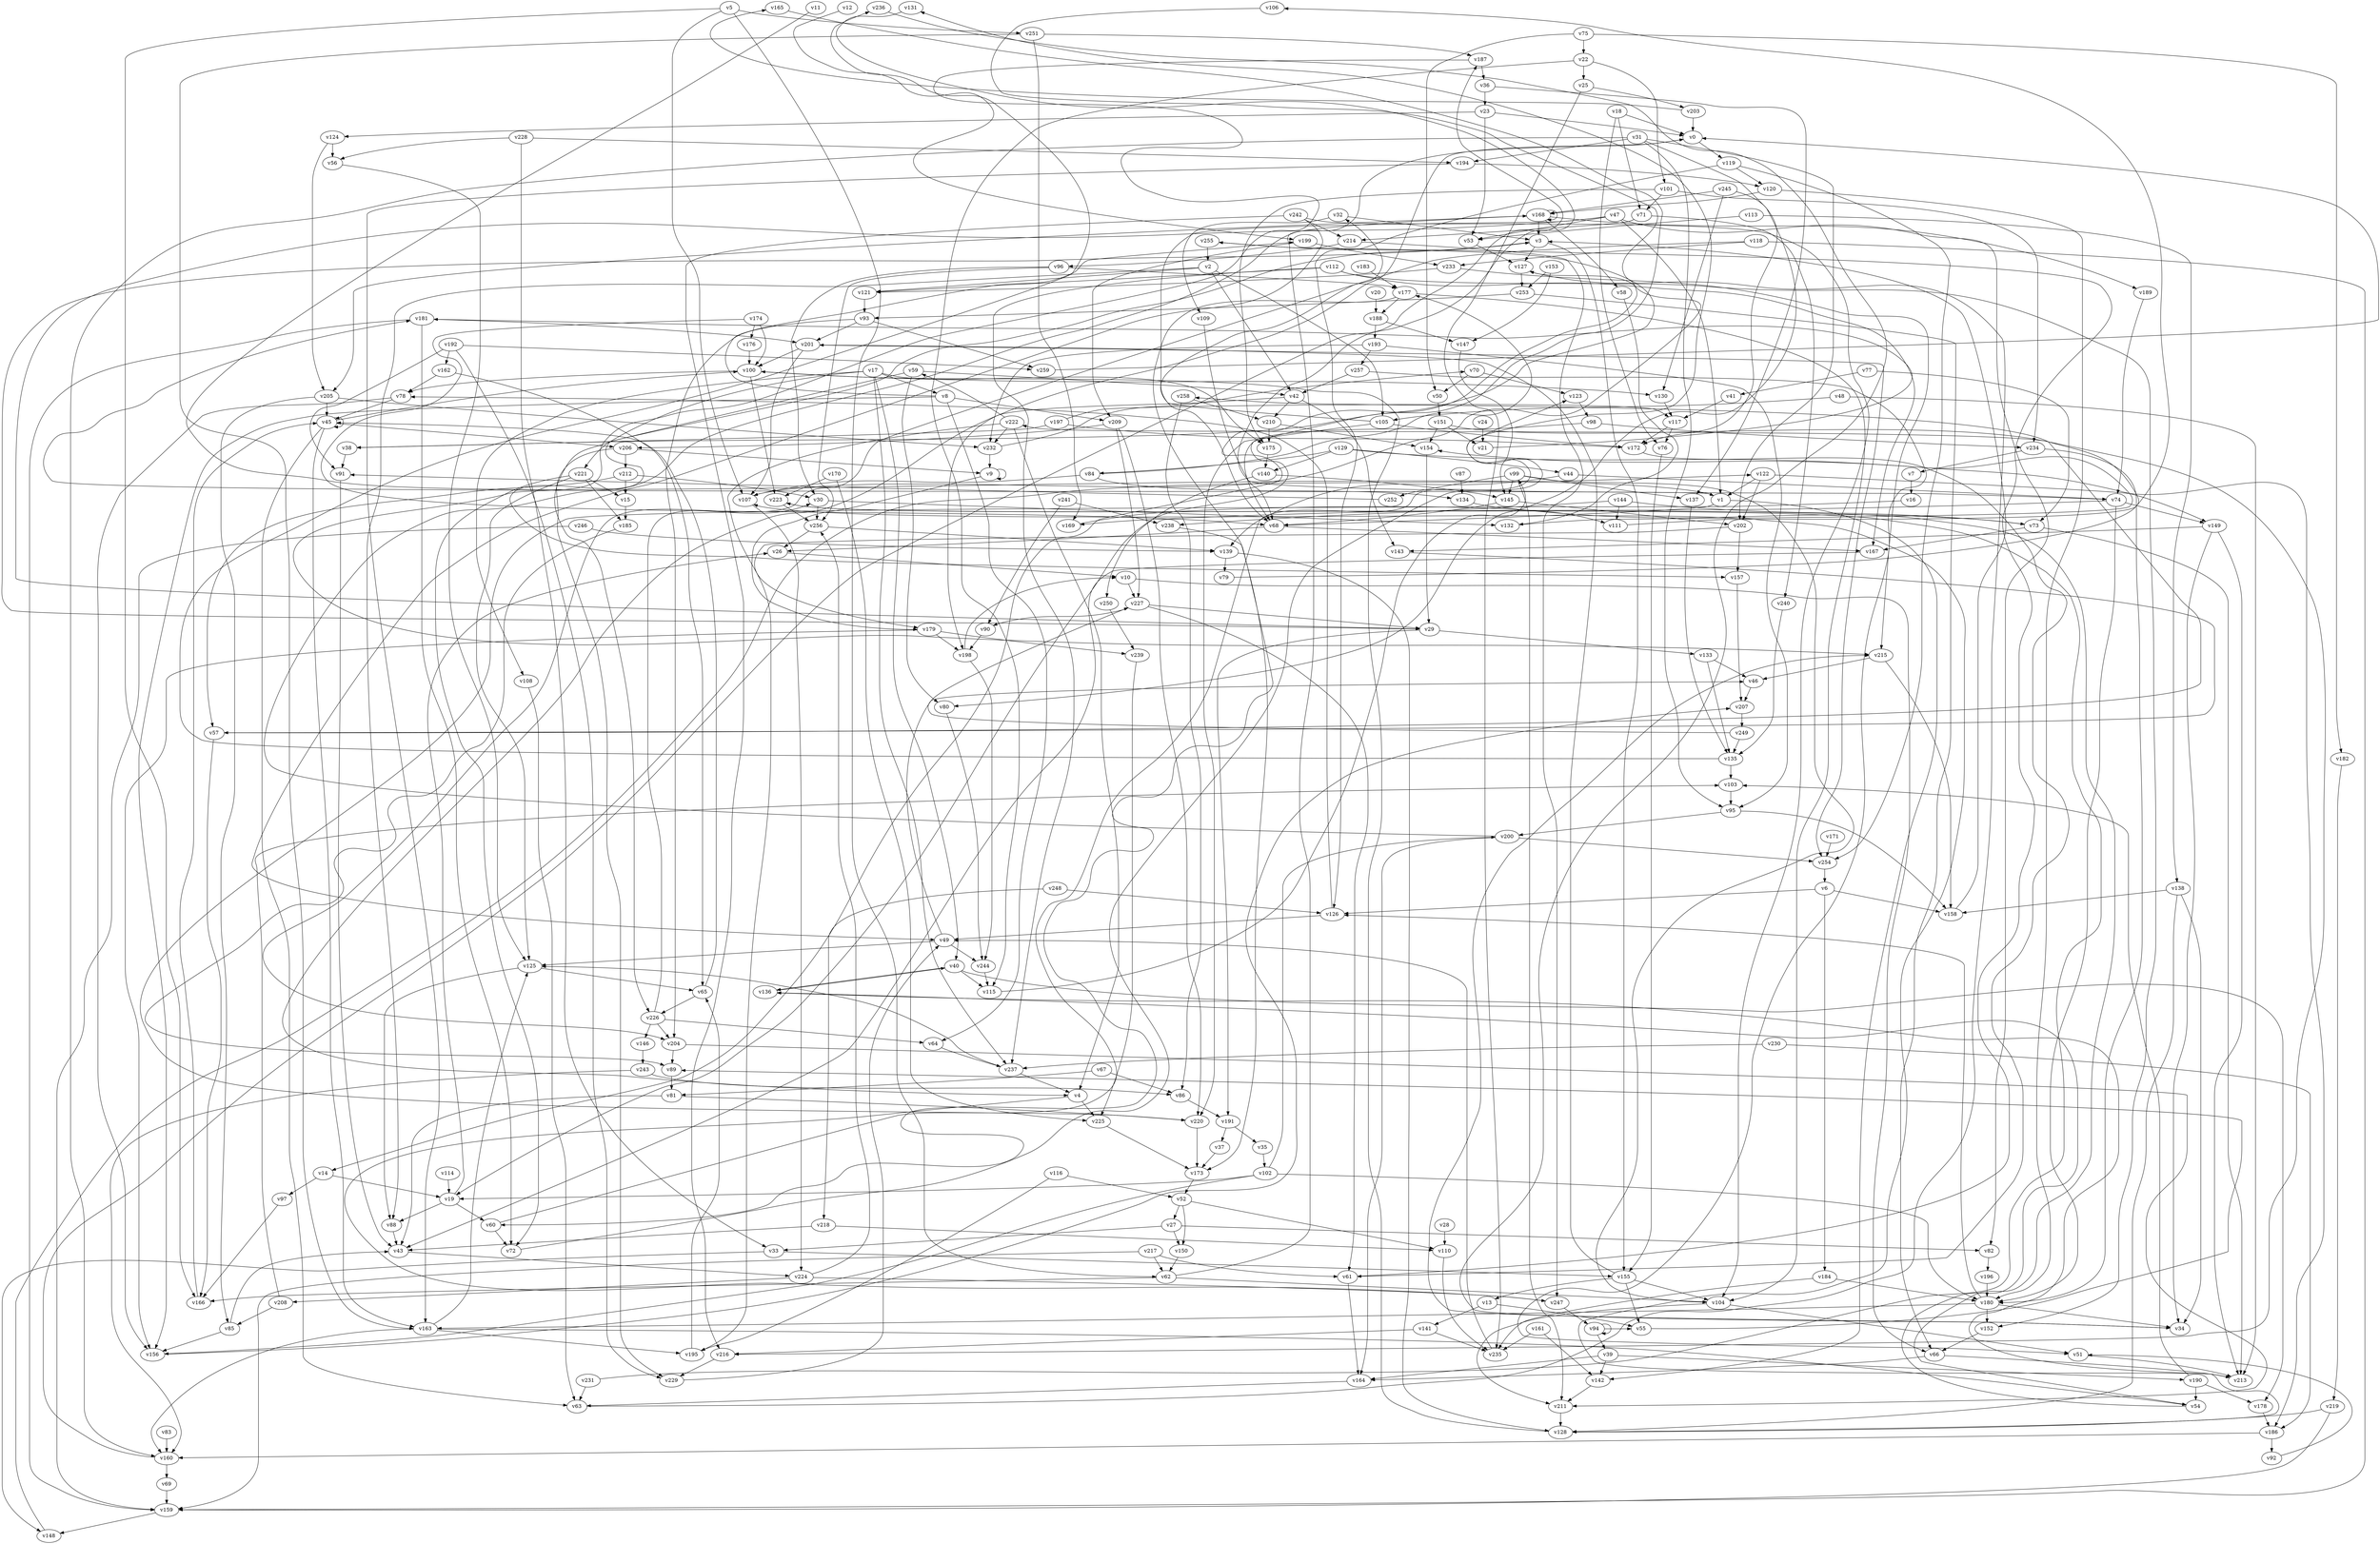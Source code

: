 // Benchmark game 383 - 260 vertices
// time_bound: 90
// targets: v220
digraph G {
    v0 [name="v0", player=0];
    v1 [name="v1", player=1];
    v2 [name="v2", player=0];
    v3 [name="v3", player=1];
    v4 [name="v4", player=0];
    v5 [name="v5", player=0];
    v6 [name="v6", player=1];
    v7 [name="v7", player=0];
    v8 [name="v8", player=1];
    v9 [name="v9", player=1];
    v10 [name="v10", player=0];
    v11 [name="v11", player=0];
    v12 [name="v12", player=0];
    v13 [name="v13", player=1];
    v14 [name="v14", player=0];
    v15 [name="v15", player=0];
    v16 [name="v16", player=1];
    v17 [name="v17", player=1];
    v18 [name="v18", player=1];
    v19 [name="v19", player=0];
    v20 [name="v20", player=0];
    v21 [name="v21", player=0];
    v22 [name="v22", player=1];
    v23 [name="v23", player=1];
    v24 [name="v24", player=0];
    v25 [name="v25", player=0];
    v26 [name="v26", player=1];
    v27 [name="v27", player=1];
    v28 [name="v28", player=1];
    v29 [name="v29", player=0];
    v30 [name="v30", player=0];
    v31 [name="v31", player=1];
    v32 [name="v32", player=0];
    v33 [name="v33", player=0];
    v34 [name="v34", player=0];
    v35 [name="v35", player=1];
    v36 [name="v36", player=1];
    v37 [name="v37", player=1];
    v38 [name="v38", player=0];
    v39 [name="v39", player=1];
    v40 [name="v40", player=1];
    v41 [name="v41", player=0];
    v42 [name="v42", player=0];
    v43 [name="v43", player=0];
    v44 [name="v44", player=0];
    v45 [name="v45", player=0];
    v46 [name="v46", player=0];
    v47 [name="v47", player=1];
    v48 [name="v48", player=1];
    v49 [name="v49", player=1];
    v50 [name="v50", player=1];
    v51 [name="v51", player=0];
    v52 [name="v52", player=1];
    v53 [name="v53", player=1];
    v54 [name="v54", player=1];
    v55 [name="v55", player=1];
    v56 [name="v56", player=1];
    v57 [name="v57", player=1];
    v58 [name="v58", player=1];
    v59 [name="v59", player=0];
    v60 [name="v60", player=1];
    v61 [name="v61", player=1];
    v62 [name="v62", player=0];
    v63 [name="v63", player=1];
    v64 [name="v64", player=1];
    v65 [name="v65", player=1];
    v66 [name="v66", player=1];
    v67 [name="v67", player=1];
    v68 [name="v68", player=1];
    v69 [name="v69", player=0];
    v70 [name="v70", player=1];
    v71 [name="v71", player=0];
    v72 [name="v72", player=1];
    v73 [name="v73", player=1];
    v74 [name="v74", player=0];
    v75 [name="v75", player=0];
    v76 [name="v76", player=1];
    v77 [name="v77", player=0];
    v78 [name="v78", player=1];
    v79 [name="v79", player=0];
    v80 [name="v80", player=0];
    v81 [name="v81", player=0];
    v82 [name="v82", player=0];
    v83 [name="v83", player=0];
    v84 [name="v84", player=1];
    v85 [name="v85", player=1];
    v86 [name="v86", player=0];
    v87 [name="v87", player=1];
    v88 [name="v88", player=1];
    v89 [name="v89", player=0];
    v90 [name="v90", player=0];
    v91 [name="v91", player=1];
    v92 [name="v92", player=1];
    v93 [name="v93", player=0];
    v94 [name="v94", player=0];
    v95 [name="v95", player=0];
    v96 [name="v96", player=1];
    v97 [name="v97", player=1];
    v98 [name="v98", player=1];
    v99 [name="v99", player=1];
    v100 [name="v100", player=1];
    v101 [name="v101", player=1];
    v102 [name="v102", player=0];
    v103 [name="v103", player=1];
    v104 [name="v104", player=0];
    v105 [name="v105", player=1];
    v106 [name="v106", player=1];
    v107 [name="v107", player=0];
    v108 [name="v108", player=0];
    v109 [name="v109", player=1];
    v110 [name="v110", player=0];
    v111 [name="v111", player=0];
    v112 [name="v112", player=1];
    v113 [name="v113", player=1];
    v114 [name="v114", player=0];
    v115 [name="v115", player=1];
    v116 [name="v116", player=1];
    v117 [name="v117", player=0];
    v118 [name="v118", player=1];
    v119 [name="v119", player=1];
    v120 [name="v120", player=1];
    v121 [name="v121", player=1];
    v122 [name="v122", player=0];
    v123 [name="v123", player=0];
    v124 [name="v124", player=0];
    v125 [name="v125", player=1];
    v126 [name="v126", player=1];
    v127 [name="v127", player=0];
    v128 [name="v128", player=0];
    v129 [name="v129", player=0];
    v130 [name="v130", player=1];
    v131 [name="v131", player=1];
    v132 [name="v132", player=1];
    v133 [name="v133", player=1];
    v134 [name="v134", player=1];
    v135 [name="v135", player=0];
    v136 [name="v136", player=0];
    v137 [name="v137", player=0];
    v138 [name="v138", player=1];
    v139 [name="v139", player=0];
    v140 [name="v140", player=0];
    v141 [name="v141", player=1];
    v142 [name="v142", player=1];
    v143 [name="v143", player=1];
    v144 [name="v144", player=0];
    v145 [name="v145", player=0];
    v146 [name="v146", player=0];
    v147 [name="v147", player=1];
    v148 [name="v148", player=1];
    v149 [name="v149", player=1];
    v150 [name="v150", player=1];
    v151 [name="v151", player=1];
    v152 [name="v152", player=1];
    v153 [name="v153", player=0];
    v154 [name="v154", player=1];
    v155 [name="v155", player=1];
    v156 [name="v156", player=0];
    v157 [name="v157", player=0];
    v158 [name="v158", player=1];
    v159 [name="v159", player=1];
    v160 [name="v160", player=0];
    v161 [name="v161", player=0];
    v162 [name="v162", player=1];
    v163 [name="v163", player=0];
    v164 [name="v164", player=0];
    v165 [name="v165", player=0];
    v166 [name="v166", player=1];
    v167 [name="v167", player=1];
    v168 [name="v168", player=0];
    v169 [name="v169", player=0];
    v170 [name="v170", player=1];
    v171 [name="v171", player=0];
    v172 [name="v172", player=1];
    v173 [name="v173", player=1];
    v174 [name="v174", player=0];
    v175 [name="v175", player=0];
    v176 [name="v176", player=1];
    v177 [name="v177", player=0];
    v178 [name="v178", player=1];
    v179 [name="v179", player=1];
    v180 [name="v180", player=0];
    v181 [name="v181", player=0];
    v182 [name="v182", player=1];
    v183 [name="v183", player=0];
    v184 [name="v184", player=0];
    v185 [name="v185", player=1];
    v186 [name="v186", player=0];
    v187 [name="v187", player=0];
    v188 [name="v188", player=0];
    v189 [name="v189", player=1];
    v190 [name="v190", player=1];
    v191 [name="v191", player=1];
    v192 [name="v192", player=1];
    v193 [name="v193", player=1];
    v194 [name="v194", player=0];
    v195 [name="v195", player=1];
    v196 [name="v196", player=1];
    v197 [name="v197", player=1];
    v198 [name="v198", player=0];
    v199 [name="v199", player=0];
    v200 [name="v200", player=1];
    v201 [name="v201", player=1];
    v202 [name="v202", player=1];
    v203 [name="v203", player=0];
    v204 [name="v204", player=0];
    v205 [name="v205", player=0];
    v206 [name="v206", player=1];
    v207 [name="v207", player=0];
    v208 [name="v208", player=1];
    v209 [name="v209", player=0];
    v210 [name="v210", player=0];
    v211 [name="v211", player=0];
    v212 [name="v212", player=0];
    v213 [name="v213", player=0];
    v214 [name="v214", player=1];
    v215 [name="v215", player=1];
    v216 [name="v216", player=0];
    v217 [name="v217", player=1];
    v218 [name="v218", player=1];
    v219 [name="v219", player=1];
    v220 [name="v220", player=0, target=1];
    v221 [name="v221", player=0];
    v222 [name="v222", player=1];
    v223 [name="v223", player=1];
    v224 [name="v224", player=0];
    v225 [name="v225", player=1];
    v226 [name="v226", player=0];
    v227 [name="v227", player=1];
    v228 [name="v228", player=0];
    v229 [name="v229", player=0];
    v230 [name="v230", player=1];
    v231 [name="v231", player=1];
    v232 [name="v232", player=0];
    v233 [name="v233", player=1];
    v234 [name="v234", player=1];
    v235 [name="v235", player=1];
    v236 [name="v236", player=0];
    v237 [name="v237", player=0];
    v238 [name="v238", player=0];
    v239 [name="v239", player=1];
    v240 [name="v240", player=0];
    v241 [name="v241", player=0];
    v242 [name="v242", player=0];
    v243 [name="v243", player=0];
    v244 [name="v244", player=1];
    v245 [name="v245", player=1];
    v246 [name="v246", player=0];
    v247 [name="v247", player=1];
    v248 [name="v248", player=0];
    v249 [name="v249", player=0];
    v250 [name="v250", player=0];
    v251 [name="v251", player=1];
    v252 [name="v252", player=1];
    v253 [name="v253", player=1];
    v254 [name="v254", player=1];
    v255 [name="v255", player=1];
    v256 [name="v256", player=0];
    v257 [name="v257", player=1];
    v258 [name="v258", player=1];
    v259 [name="v259", player=0];

    v0 -> v4 [constraint="t >= 1"];
    v1 -> v181 [constraint="t < 15"];
    v2 -> v105;
    v3 -> v157 [constraint="t >= 4"];
    v4 -> v247 [constraint="t >= 3"];
    v5 -> v251;
    v6 -> v158;
    v7 -> v16;
    v8 -> v199 [constraint="t < 13"];
    v9 -> v179 [constraint="t >= 5"];
    v10 -> v66;
    v11 -> v1 [constraint="t mod 3 == 1"];
    v12 -> v199 [constraint="t mod 4 == 2"];
    v13 -> v55;
    v14 -> v97;
    v15 -> v185;
    v16 -> v220 [constraint="t < 8"];
    v17 -> v221;
    v18 -> v0;
    v19 -> v60;
    v20 -> v188;
    v21 -> v181 [constraint="t >= 2"];
    v22 -> v115;
    v23 -> v0;
    v24 -> v21;
    v25 -> v235;
    v26 -> v10;
    v27 -> v82;
    v28 -> v110;
    v29 -> v3 [constraint="t mod 3 == 2"];
    v30 -> v132;
    v31 -> v80 [constraint="t >= 2"];
    v32 -> v109;
    v33 -> v148;
    v34 -> v215 [constraint="t >= 3"];
    v35 -> v102;
    v36 -> v23;
    v37 -> v173;
    v38 -> v91;
    v39 -> v142;
    v40 -> v115;
    v41 -> v117;
    v42 -> v210;
    v43 -> v224;
    v44 -> v74;
    v45 -> v100;
    v46 -> v207;
    v47 -> v29 [constraint="t >= 2"];
    v48 -> v105;
    v49 -> v244;
    v50 -> v151;
    v51 -> v213;
    v52 -> v110 [constraint="t < 7"];
    v53 -> v127;
    v54 -> v136 [constraint="t mod 2 == 1"];
    v55 -> v89 [constraint="t < 9"];
    v56 -> v125;
    v57 -> v258 [constraint="t < 10"];
    v58 -> v132;
    v59 -> v80;
    v60 -> v131 [constraint="t mod 2 == 1"];
    v61 -> v255 [constraint="t mod 4 == 0"];
    v62 -> v104;
    v63 -> v127 [constraint="t mod 4 == 3"];
    v64 -> v237;
    v65 -> v45;
    v66 -> v213;
    v67 -> v86;
    v68 -> v26;
    v69 -> v159;
    v70 -> v50;
    v71 -> v214;
    v72 -> v123 [constraint="t >= 5"];
    v73 -> v213;
    v74 -> v180;
    v75 -> v22;
    v76 -> v155;
    v77 -> v41;
    v78 -> v156;
    v79 -> v106 [constraint="t mod 3 == 2"];
    v80 -> v244;
    v81 -> v43;
    v82 -> v196;
    v83 -> v160;
    v84 -> v177 [constraint="t mod 3 == 1"];
    v85 -> v43;
    v86 -> v191;
    v87 -> v134;
    v88 -> v43;
    v89 -> v81;
    v90 -> v198;
    v91 -> v43;
    v92 -> v51 [constraint="t mod 2 == 0"];
    v93 -> v201;
    v94 -> v55 [constraint="t < 14"];
    v95 -> v158;
    v96 -> v30;
    v97 -> v166;
    v98 -> v234;
    v99 -> v104 [constraint="t mod 2 == 0"];
    v100 -> v130;
    v101 -> v175;
    v102 -> v156 [constraint="t mod 4 == 0"];
    v103 -> v95;
    v104 -> v51;
    v105 -> v32 [constraint="t mod 5 == 0"];
    v106 -> v14 [constraint="t mod 2 == 0"];
    v107 -> v127 [constraint="t mod 3 == 0"];
    v108 -> v63;
    v109 -> v68;
    v110 -> v235;
    v111 -> v222 [constraint="t < 10"];
    v112 -> v167;
    v113 -> v53;
    v114 -> v19;
    v115 -> v99 [constraint="t >= 5"];
    v116 -> v52;
    v117 -> v76;
    v118 -> v204 [constraint="t < 11"];
    v119 -> v254;
    v120 -> v180;
    v121 -> v93;
    v122 -> v1;
    v123 -> v98;
    v124 -> v205;
    v125 -> v88;
    v126 -> v78;
    v127 -> v253;
    v128 -> v136 [constraint="t < 6"];
    v129 -> v149;
    v130 -> v117;
    v131 -> v74 [constraint="t >= 3"];
    v132 -> v154 [constraint="t >= 1"];
    v133 -> v46;
    v134 -> v73 [constraint="t < 15"];
    v135 -> v236 [constraint="t >= 5"];
    v136 -> v40 [constraint="t mod 3 == 2"];
    v137 -> v135;
    v138 -> v128;
    v139 -> v128;
    v140 -> v250;
    v141 -> v216;
    v142 -> v211;
    v143 -> v57 [constraint="t mod 4 == 0"];
    v144 -> v111;
    v145 -> v68;
    v146 -> v243;
    v147 -> v145;
    v148 -> v122 [constraint="t mod 2 == 0"];
    v149 -> v34;
    v150 -> v62;
    v151 -> v216 [constraint="t >= 2"];
    v152 -> v66;
    v153 -> v147;
    v154 -> v29;
    v155 -> v201;
    v156 -> v207 [constraint="t < 9"];
    v157 -> v207;
    v158 -> v3;
    v159 -> v148;
    v160 -> v187 [constraint="t < 8"];
    v161 -> v235;
    v162 -> v65;
    v163 -> v54 [constraint="t >= 5"];
    v164 -> v63;
    v165 -> v19 [constraint="t >= 3"];
    v166 -> v45;
    v167 -> v43 [constraint="t < 13"];
    v168 -> v168 [constraint="t >= 5"];
    v169 -> v111 [constraint="t mod 2 == 0"];
    v170 -> v225;
    v171 -> v254;
    v172 -> v61 [constraint="t < 15"];
    v173 -> v52;
    v174 -> v68 [constraint="t mod 2 == 0"];
    v175 -> v140;
    v176 -> v100;
    v177 -> v188;
    v178 -> v186;
    v179 -> v239;
    v180 -> v152;
    v181 -> v201;
    v182 -> v219;
    v183 -> v177;
    v184 -> v180;
    v185 -> v89 [constraint="t mod 2 == 0"];
    v186 -> v92;
    v187 -> v215 [constraint="t >= 2"];
    v188 -> v193;
    v189 -> v74;
    v190 -> v103;
    v191 -> v37;
    v192 -> v162;
    v193 -> v95;
    v194 -> v163;
    v195 -> v65;
    v196 -> v180;
    v197 -> v117 [constraint="t < 6"];
    v198 -> v244;
    v199 -> v233;
    v200 -> v0 [constraint="t mod 5 == 1"];
    v201 -> v107;
    v202 -> v179 [constraint="t < 8"];
    v203 -> v165 [constraint="t < 10"];
    v204 -> v211 [constraint="t mod 3 == 1"];
    v205 -> v45;
    v206 -> v212;
    v207 -> v249;
    v208 -> v103;
    v209 -> v220;
    v210 -> v175;
    v211 -> v128;
    v212 -> v57;
    v213 -> v107 [constraint="t < 5"];
    v214 -> v96;
    v215 -> v158;
    v216 -> v229;
    v217 -> v62;
    v218 -> v110;
    v219 -> v159;
    v220 -> v173;
    v221 -> v185;
    v222 -> v59 [constraint="t mod 3 == 1"];
    v223 -> v54 [constraint="t < 9"];
    v224 -> v208;
    v225 -> v173;
    v226 -> v30;
    v227 -> v61;
    v228 -> v56;
    v229 -> v49;
    v230 -> v186;
    v231 -> v223 [constraint="t < 12"];
    v232 -> v70 [constraint="t mod 2 == 0"];
    v233 -> v215;
    v234 -> v7;
    v235 -> v49;
    v236 -> v34 [constraint="t >= 5"];
    v237 -> v125;
    v238 -> v60 [constraint="t < 12"];
    v239 -> v225;
    v240 -> v135;
    v241 -> v90;
    v242 -> v49 [constraint="t < 12"];
    v243 -> v86;
    v244 -> v115;
    v245 -> v130;
    v246 -> v159;
    v247 -> v94;
    v248 -> v218;
    v249 -> v46 [constraint="t mod 4 == 3"];
    v250 -> v239;
    v251 -> v187;
    v252 -> v91 [constraint="t < 13"];
    v253 -> v93;
    v254 -> v6;
    v255 -> v38 [constraint="t < 9"];
    v256 -> v139;
    v257 -> v51 [constraint="t >= 4"];
    v258 -> v210;
    v259 -> v0 [constraint="t mod 2 == 1"];
    v231 -> v63;
    v31 -> v95;
    v25 -> v203;
    v78 -> v45;
    v149 -> v143;
    v62 -> v168;
    v192 -> v259;
    v180 -> v126;
    v222 -> v195;
    v5 -> v166;
    v184 -> v235;
    v245 -> v168;
    v149 -> v213;
    v13 -> v141;
    v120 -> v168;
    v8 -> v156;
    v118 -> v159;
    v179 -> v156;
    v42 -> v143;
    v255 -> v2;
    v122 -> v202;
    v6 -> v126;
    v102 -> v180;
    v125 -> v65;
    v190 -> v54;
    v205 -> v232;
    v3 -> v127;
    v232 -> v9;
    v217 -> v159;
    v199 -> v209;
    v84 -> v134;
    v27 -> v33;
    v168 -> v58;
    v245 -> v172;
    v2 -> v121;
    v163 -> v195;
    v57 -> v166;
    v218 -> v43;
    v94 -> v39;
    v48 -> v213;
    v241 -> v238;
    v27 -> v150;
    v8 -> v64;
    v99 -> v145;
    v206 -> v9;
    v30 -> v256;
    v180 -> v34;
    v1 -> v68;
    v17 -> v237;
    v119 -> v126;
    v204 -> v89;
    v145 -> v202;
    v105 -> v172;
    v222 -> v232;
    v81 -> v220;
    v181 -> v159;
    v246 -> v139;
    v14 -> v19;
    v0 -> v119;
    v3 -> v155;
    v151 -> v154;
    v112 -> v121;
    v112 -> v152;
    v105 -> v220;
    v168 -> v189;
    v177 -> v104;
    v160 -> v69;
    v96 -> v177;
    v163 -> v160;
    v214 -> v247;
    v31 -> v194;
    v100 -> v223;
    v2 -> v88;
    v153 -> v253;
    v221 -> v72;
    v9 -> v9;
    v258 -> v86;
    v40 -> v136;
    v118 -> v233;
    v209 -> v227;
    v66 -> v164;
    v192 -> v229;
    v208 -> v85;
    v102 -> v200;
    v17 -> v8;
    v201 -> v100;
    v40 -> v178;
    v191 -> v35;
    v85 -> v156;
    v197 -> v38;
    v256 -> v26;
    v138 -> v34;
    v112 -> v237;
    v144 -> v238;
    v62 -> v166;
    v226 -> v146;
    v102 -> v19;
    v98 -> v68;
    v45 -> v163;
    v155 -> v13;
    v59 -> v42;
    v104 -> v211;
    v242 -> v216;
    v198 -> v10;
    v187 -> v36;
    v99 -> v211;
    v253 -> v66;
    v113 -> v138;
    v47 -> v68;
    v230 -> v237;
    v205 -> v85;
    v45 -> v206;
    v174 -> v176;
    v217 -> v61;
    v144 -> v73;
    v237 -> v4;
    v138 -> v158;
    v17 -> v40;
    v190 -> v178;
    v177 -> v173;
    v99 -> v252;
    v8 -> v209;
    v5 -> v62;
    v197 -> v172;
    v212 -> v15;
    v257 -> v42;
    v188 -> v147;
    v10 -> v227;
    v180 -> v163;
    v163 -> v125;
    v60 -> v72;
    v47 -> v1;
    v161 -> v142;
    v124 -> v56;
    v227 -> v29;
    v1 -> v142;
    v95 -> v200;
    v44 -> v139;
    v23 -> v124;
    v155 -> v55;
    v31 -> v202;
    v119 -> v120;
    v206 -> v229;
    v52 -> v150;
    v209 -> v206;
    v202 -> v157;
    v226 -> v204;
    v151 -> v21;
    v31 -> v160;
    v249 -> v135;
    v210 -> v154;
    v128 -> v100;
    v94 -> v94;
    v22 -> v101;
    v36 -> v137;
    v19 -> v88;
    v17 -> v175;
    v203 -> v0;
    v52 -> v27;
    v126 -> v49;
    v45 -> v45;
    v19 -> v26;
    v71 -> v240;
    v170 -> v223;
    v223 -> v256;
    v117 -> v172;
    v77 -> v73;
    v18 -> v71;
    v32 -> v3;
    v219 -> v128;
    v226 -> v64;
    v200 -> v164;
    v18 -> v76;
    v29 -> v133;
    v33 -> v155;
    v49 -> v227;
    v59 -> v226;
    v116 -> v195;
    v5 -> v107;
    v193 -> v232;
    v49 -> v125;
    v96 -> v256;
    v6 -> v184;
    v227 -> v90;
    v74 -> v149;
    v242 -> v104;
    v200 -> v254;
    v174 -> v100;
    v224 -> v256;
    v39 -> v164;
    v47 -> v82;
    v73 -> v167;
    v93 -> v204;
    v168 -> v205;
    v67 -> v81;
    v99 -> v137;
    v193 -> v257;
    v215 -> v46;
    v222 -> v4;
    v17 -> v108;
    v29 -> v191;
    v140 -> v145;
    v22 -> v25;
    v228 -> v33;
    v248 -> v126;
    v181 -> v72;
    v194 -> v120;
    v70 -> v123;
    v107 -> v224;
    v243 -> v160;
    v233 -> v121;
    v39 -> v190;
    v179 -> v198;
    v251 -> v169;
    v101 -> v234;
    v228 -> v194;
    v186 -> v160;
    v45 -> v63;
    v168 -> v3;
    v221 -> v125;
    v93 -> v259;
    v47 -> v53;
    v129 -> v44;
    v65 -> v226;
    v129 -> v140;
    v141 -> v235;
    v4 -> v225;
    v74 -> v169;
    v135 -> v103;
    v192 -> v91;
    v201 -> v254;
    v2 -> v42;
    v122 -> v186;
    v23 -> v53;
    v251 -> v163;
    v212 -> v30;
    v61 -> v164;
    v242 -> v214;
    v75 -> v50;
    v75 -> v182;
    v84 -> v107;
    v234 -> v180;
    v68 -> v167;
    v101 -> v71;
    v133 -> v135;
    v100 -> v78;
    v221 -> v15;
    v162 -> v78;
    v42 -> v198;
    v129 -> v84;
    v224 -> v247;
    v155 -> v104;
    v139 -> v79;
}
